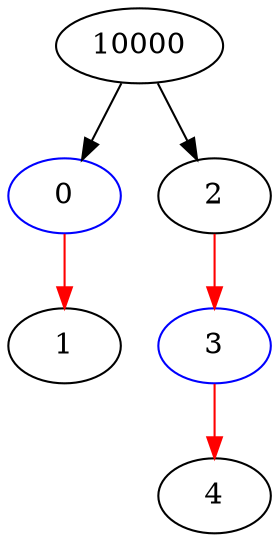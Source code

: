 digraph {
  0 [label="0", color=blue];
  10000 -> 0 [label="", color=black];
  2 [label="2", color=black];
  10000 -> 2 [label="", color=black];
  10000 [label="10000", color=black];
  4 [label="4", color=black];
  3 -> 4 [label="", color=red];
  1 [label="1", color=black];
  0 -> 1 [label="", color=red];
  3 [label="3", color=blue];
  2 -> 3 [label="", color=red];
}
